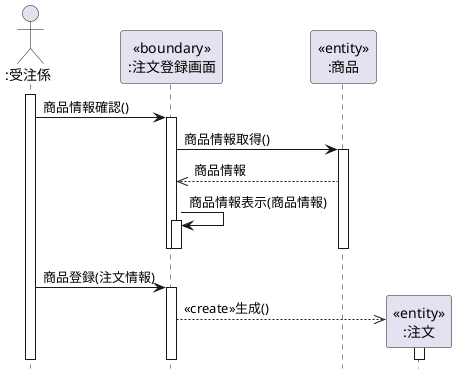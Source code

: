 @startuml  
hide footbox
Actor ":受注係" as ac
participant "<<boundary>>\n:注文登録画面" as bo
participant "<<entity>>\n:商品" as en
activate ac
ac -> bo :商品情報確認()
activate bo
bo -> en :商品情報取得()
activate en
bo <<-- en :商品情報
bo -> bo :商品情報表示(商品情報)
activate bo
deactivate bo
deactivate en
deactivate bo
ac -> bo :商品登録(注文情報)
participant "<<entity>>\n:注文" as en1
activate bo
create en1
bo -->> en1 :<<create>>生成()
activate en1
deactivate en1
@enduml